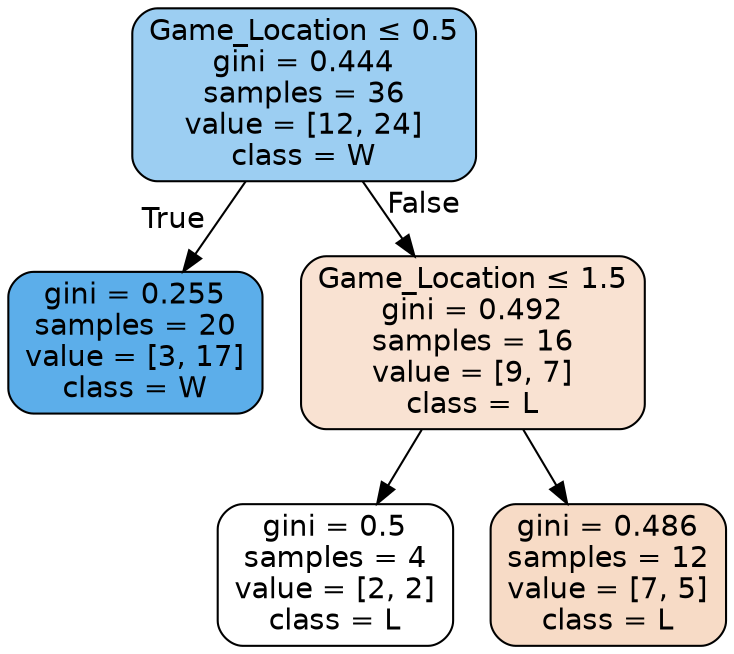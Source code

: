digraph Tree {
node [shape=box, style="filled, rounded", color="black", fontname=helvetica] ;
edge [fontname=helvetica] ;
0 [label=<Game_Location &le; 0.5<br/>gini = 0.444<br/>samples = 36<br/>value = [12, 24]<br/>class = W>, fillcolor="#399de57f"] ;
1 [label=<gini = 0.255<br/>samples = 20<br/>value = [3, 17]<br/>class = W>, fillcolor="#399de5d2"] ;
0 -> 1 [labeldistance=2.5, labelangle=45, headlabel="True"] ;
2 [label=<Game_Location &le; 1.5<br/>gini = 0.492<br/>samples = 16<br/>value = [9, 7]<br/>class = L>, fillcolor="#e5813939"] ;
0 -> 2 [labeldistance=2.5, labelangle=-45, headlabel="False"] ;
3 [label=<gini = 0.5<br/>samples = 4<br/>value = [2, 2]<br/>class = L>, fillcolor="#e5813900"] ;
2 -> 3 ;
4 [label=<gini = 0.486<br/>samples = 12<br/>value = [7, 5]<br/>class = L>, fillcolor="#e5813949"] ;
2 -> 4 ;
}